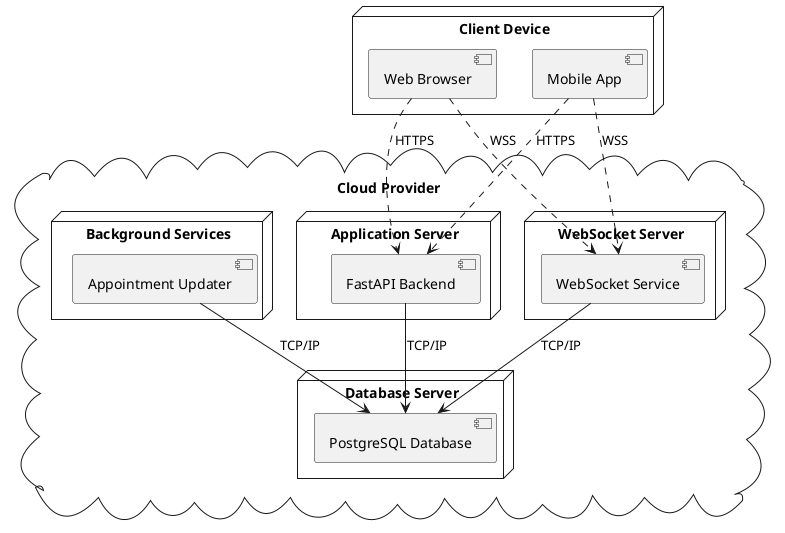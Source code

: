 @startuml TabibMeet Deployment Diagram

node "Client Device" {
  [Web Browser]
  [Mobile App]
}

cloud "Cloud Provider" {
  node "Application Server" {
    [FastAPI Backend]
  }
  
  node "WebSocket Server" {
    [WebSocket Service]
  }
  
  node "Database Server" {
    [PostgreSQL Database]
  }
  
  node "Background Services" {
    [Appointment Updater]
  }
}

[Web Browser] ..> [FastAPI Backend] : HTTPS
[Web Browser] ..> [WebSocket Service] : WSS
[Mobile App] ..> [FastAPI Backend] : HTTPS
[Mobile App] ..> [WebSocket Service] : WSS

[FastAPI Backend] --> [PostgreSQL Database] : TCP/IP
[WebSocket Service] --> [PostgreSQL Database] : TCP/IP
[Appointment Updater] --> [PostgreSQL Database] : TCP/IP

@enduml
